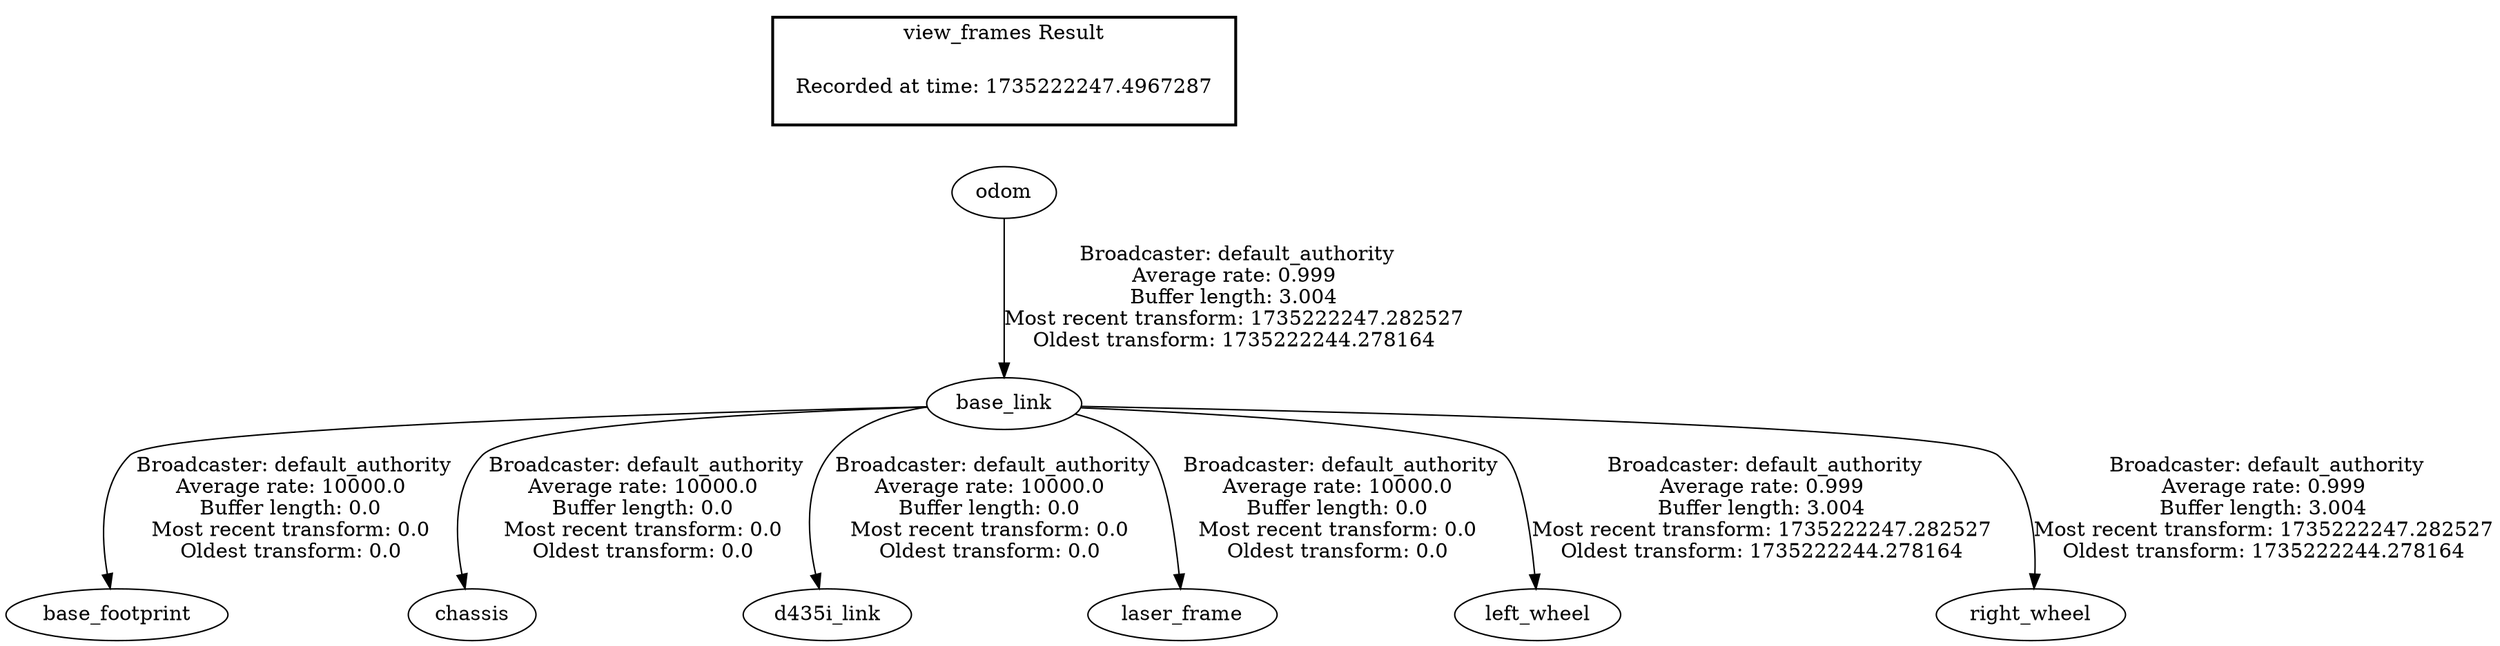 digraph G {
"base_link" -> "base_footprint"[label=" Broadcaster: default_authority\nAverage rate: 10000.0\nBuffer length: 0.0\nMost recent transform: 0.0\nOldest transform: 0.0\n"];
"odom" -> "base_link"[label=" Broadcaster: default_authority\nAverage rate: 0.999\nBuffer length: 3.004\nMost recent transform: 1735222247.282527\nOldest transform: 1735222244.278164\n"];
"base_link" -> "chassis"[label=" Broadcaster: default_authority\nAverage rate: 10000.0\nBuffer length: 0.0\nMost recent transform: 0.0\nOldest transform: 0.0\n"];
"base_link" -> "d435i_link"[label=" Broadcaster: default_authority\nAverage rate: 10000.0\nBuffer length: 0.0\nMost recent transform: 0.0\nOldest transform: 0.0\n"];
"base_link" -> "laser_frame"[label=" Broadcaster: default_authority\nAverage rate: 10000.0\nBuffer length: 0.0\nMost recent transform: 0.0\nOldest transform: 0.0\n"];
"base_link" -> "left_wheel"[label=" Broadcaster: default_authority\nAverage rate: 0.999\nBuffer length: 3.004\nMost recent transform: 1735222247.282527\nOldest transform: 1735222244.278164\n"];
"base_link" -> "right_wheel"[label=" Broadcaster: default_authority\nAverage rate: 0.999\nBuffer length: 3.004\nMost recent transform: 1735222247.282527\nOldest transform: 1735222244.278164\n"];
edge [style=invis];
 subgraph cluster_legend { style=bold; color=black; label ="view_frames Result";
"Recorded at time: 1735222247.4967287"[ shape=plaintext ] ;
}->"odom";
}